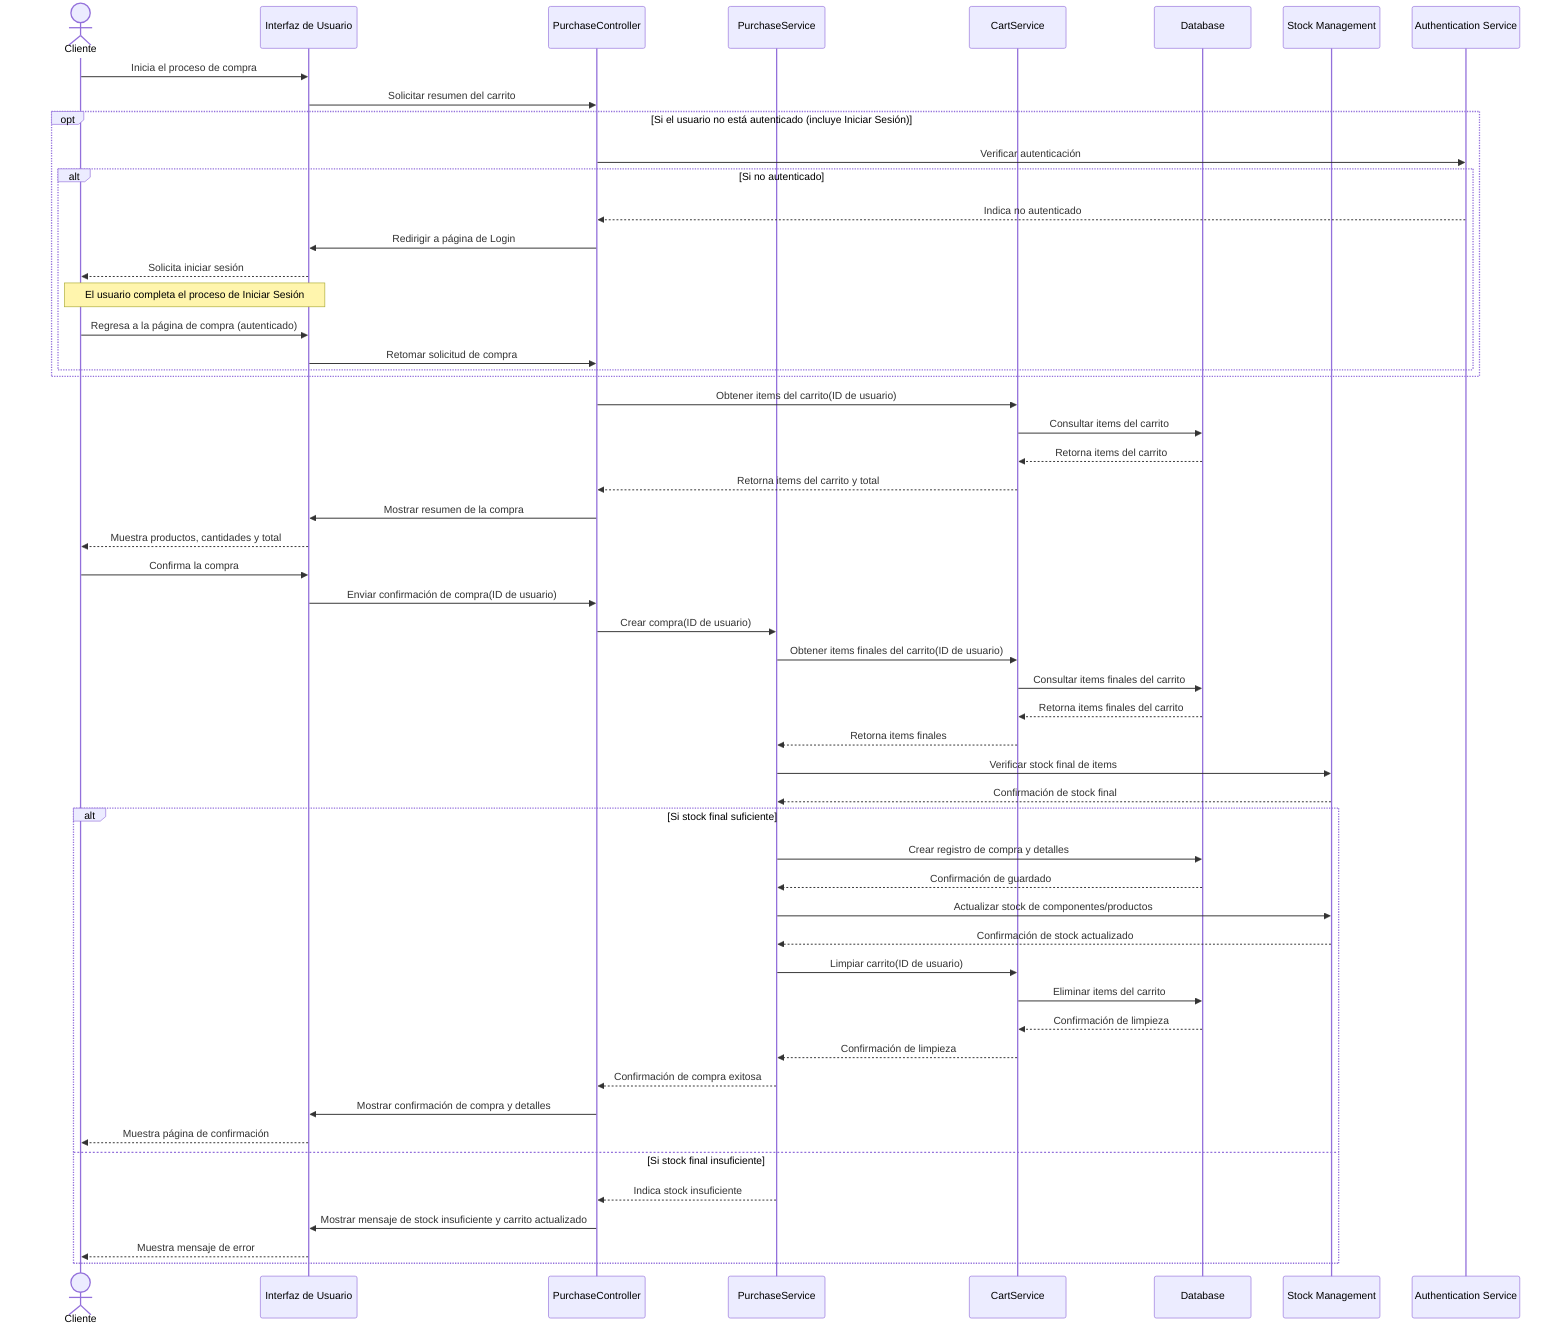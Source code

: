sequenceDiagram
    actor Cliente
    participant UI as Interfaz de Usuario
    participant PC as PurchaseController
    participant PS as PurchaseService
    participant CS as CartService
    participant DB as Database
    participant Stock as Stock Management
    participant Auth as Authentication Service

    Cliente->>UI: Inicia el proceso de compra
    UI->>PC: Solicitar resumen del carrito

    opt Si el usuario no está autenticado (incluye Iniciar Sesión)
        PC->>Auth: Verificar autenticación
        alt Si no autenticado
            Auth-->>PC: Indica no autenticado
            PC->>UI: Redirigir a página de Login
            UI-->>Cliente: Solicita iniciar sesión
            Note over Cliente,UI: El usuario completa el proceso de Iniciar Sesión
            Cliente->>UI: Regresa a la página de compra (autenticado)
            UI->>PC: Retomar solicitud de compra
        end
    end

    PC->>CS: Obtener items del carrito(ID de usuario)
    CS->>DB: Consultar items del carrito
    DB-->>CS: Retorna items del carrito
    CS-->>PC: Retorna items del carrito y total
    PC->>UI: Mostrar resumen de la compra
    UI-->>Cliente: Muestra productos, cantidades y total

    Cliente->>UI: Confirma la compra
    UI->>PC: Enviar confirmación de compra(ID de usuario)
    PC->>PS: Crear compra(ID de usuario)
    PS->>CS: Obtener items finales del carrito(ID de usuario)
    CS->>DB: Consultar items finales del carrito
    DB-->>CS: Retorna items finales del carrito
    CS-->>PS: Retorna items finales
    
    PS->>Stock: Verificar stock final de items
    Stock-->>PS: Confirmación de stock final

    alt Si stock final suficiente
        PS->>DB: Crear registro de compra y detalles
        DB-->>PS: Confirmación de guardado
        PS->>Stock: Actualizar stock de componentes/productos
        Stock-->>PS: Confirmación de stock actualizado
        PS->>CS: Limpiar carrito(ID de usuario)
        CS->>DB: Eliminar items del carrito
        DB-->>CS: Confirmación de limpieza
        CS-->>PS: Confirmación de limpieza
        PS-->>PC: Confirmación de compra exitosa
        PC->>UI: Mostrar confirmación de compra y detalles
        UI-->>Cliente: Muestra página de confirmación
    else Si stock final insuficiente
        PS-->>PC: Indica stock insuficiente
        PC->>UI: Mostrar mensaje de stock insuficiente y carrito actualizado
        UI-->>Cliente: Muestra mensaje de error
    end